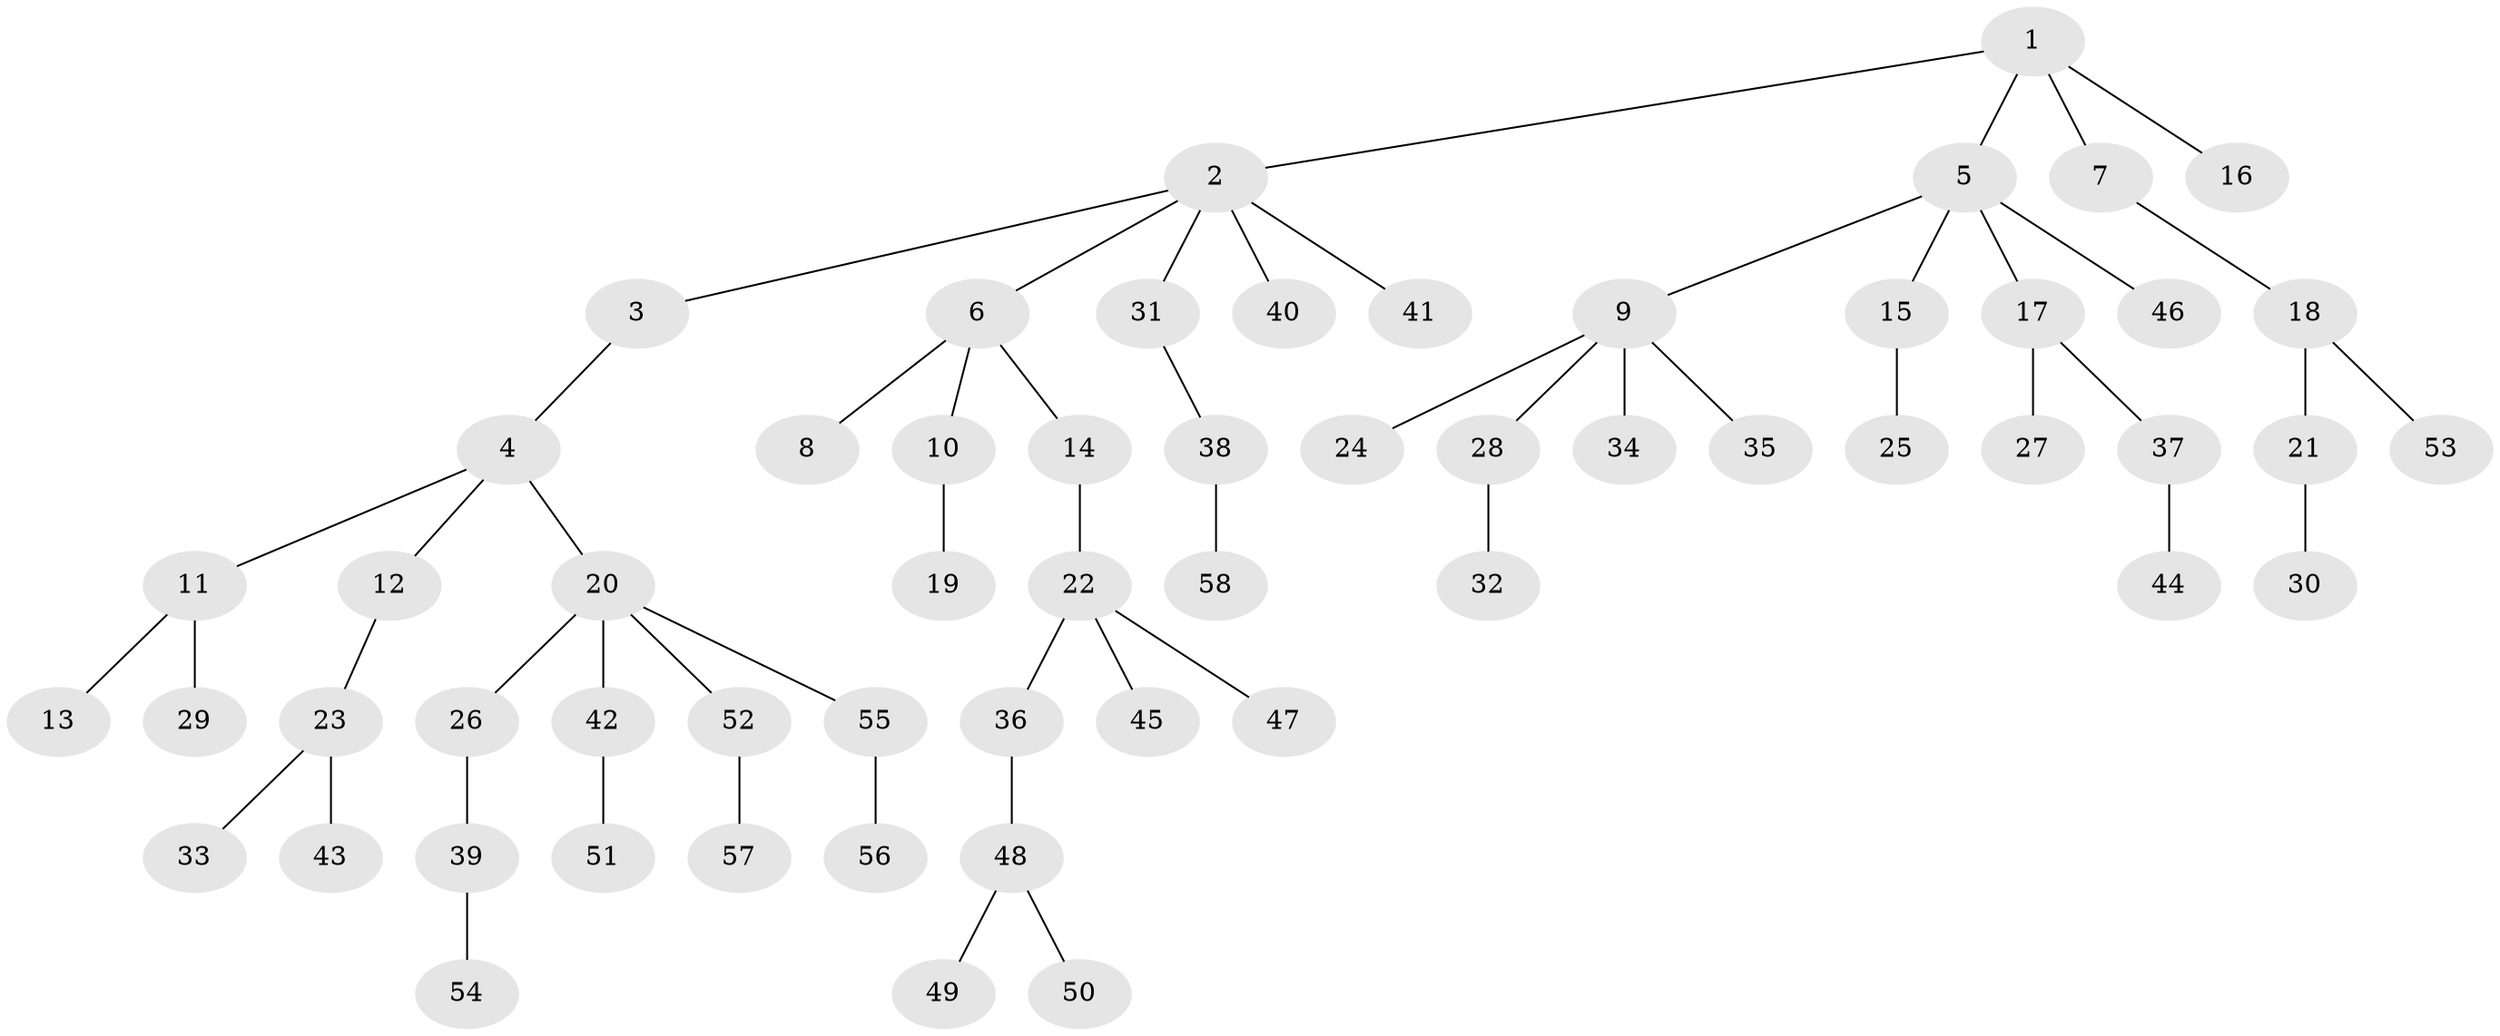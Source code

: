 // Generated by graph-tools (version 1.1) at 2025/26/03/09/25 03:26:24]
// undirected, 58 vertices, 57 edges
graph export_dot {
graph [start="1"]
  node [color=gray90,style=filled];
  1;
  2;
  3;
  4;
  5;
  6;
  7;
  8;
  9;
  10;
  11;
  12;
  13;
  14;
  15;
  16;
  17;
  18;
  19;
  20;
  21;
  22;
  23;
  24;
  25;
  26;
  27;
  28;
  29;
  30;
  31;
  32;
  33;
  34;
  35;
  36;
  37;
  38;
  39;
  40;
  41;
  42;
  43;
  44;
  45;
  46;
  47;
  48;
  49;
  50;
  51;
  52;
  53;
  54;
  55;
  56;
  57;
  58;
  1 -- 2;
  1 -- 5;
  1 -- 7;
  1 -- 16;
  2 -- 3;
  2 -- 6;
  2 -- 31;
  2 -- 40;
  2 -- 41;
  3 -- 4;
  4 -- 11;
  4 -- 12;
  4 -- 20;
  5 -- 9;
  5 -- 15;
  5 -- 17;
  5 -- 46;
  6 -- 8;
  6 -- 10;
  6 -- 14;
  7 -- 18;
  9 -- 24;
  9 -- 28;
  9 -- 34;
  9 -- 35;
  10 -- 19;
  11 -- 13;
  11 -- 29;
  12 -- 23;
  14 -- 22;
  15 -- 25;
  17 -- 27;
  17 -- 37;
  18 -- 21;
  18 -- 53;
  20 -- 26;
  20 -- 42;
  20 -- 52;
  20 -- 55;
  21 -- 30;
  22 -- 36;
  22 -- 45;
  22 -- 47;
  23 -- 33;
  23 -- 43;
  26 -- 39;
  28 -- 32;
  31 -- 38;
  36 -- 48;
  37 -- 44;
  38 -- 58;
  39 -- 54;
  42 -- 51;
  48 -- 49;
  48 -- 50;
  52 -- 57;
  55 -- 56;
}
